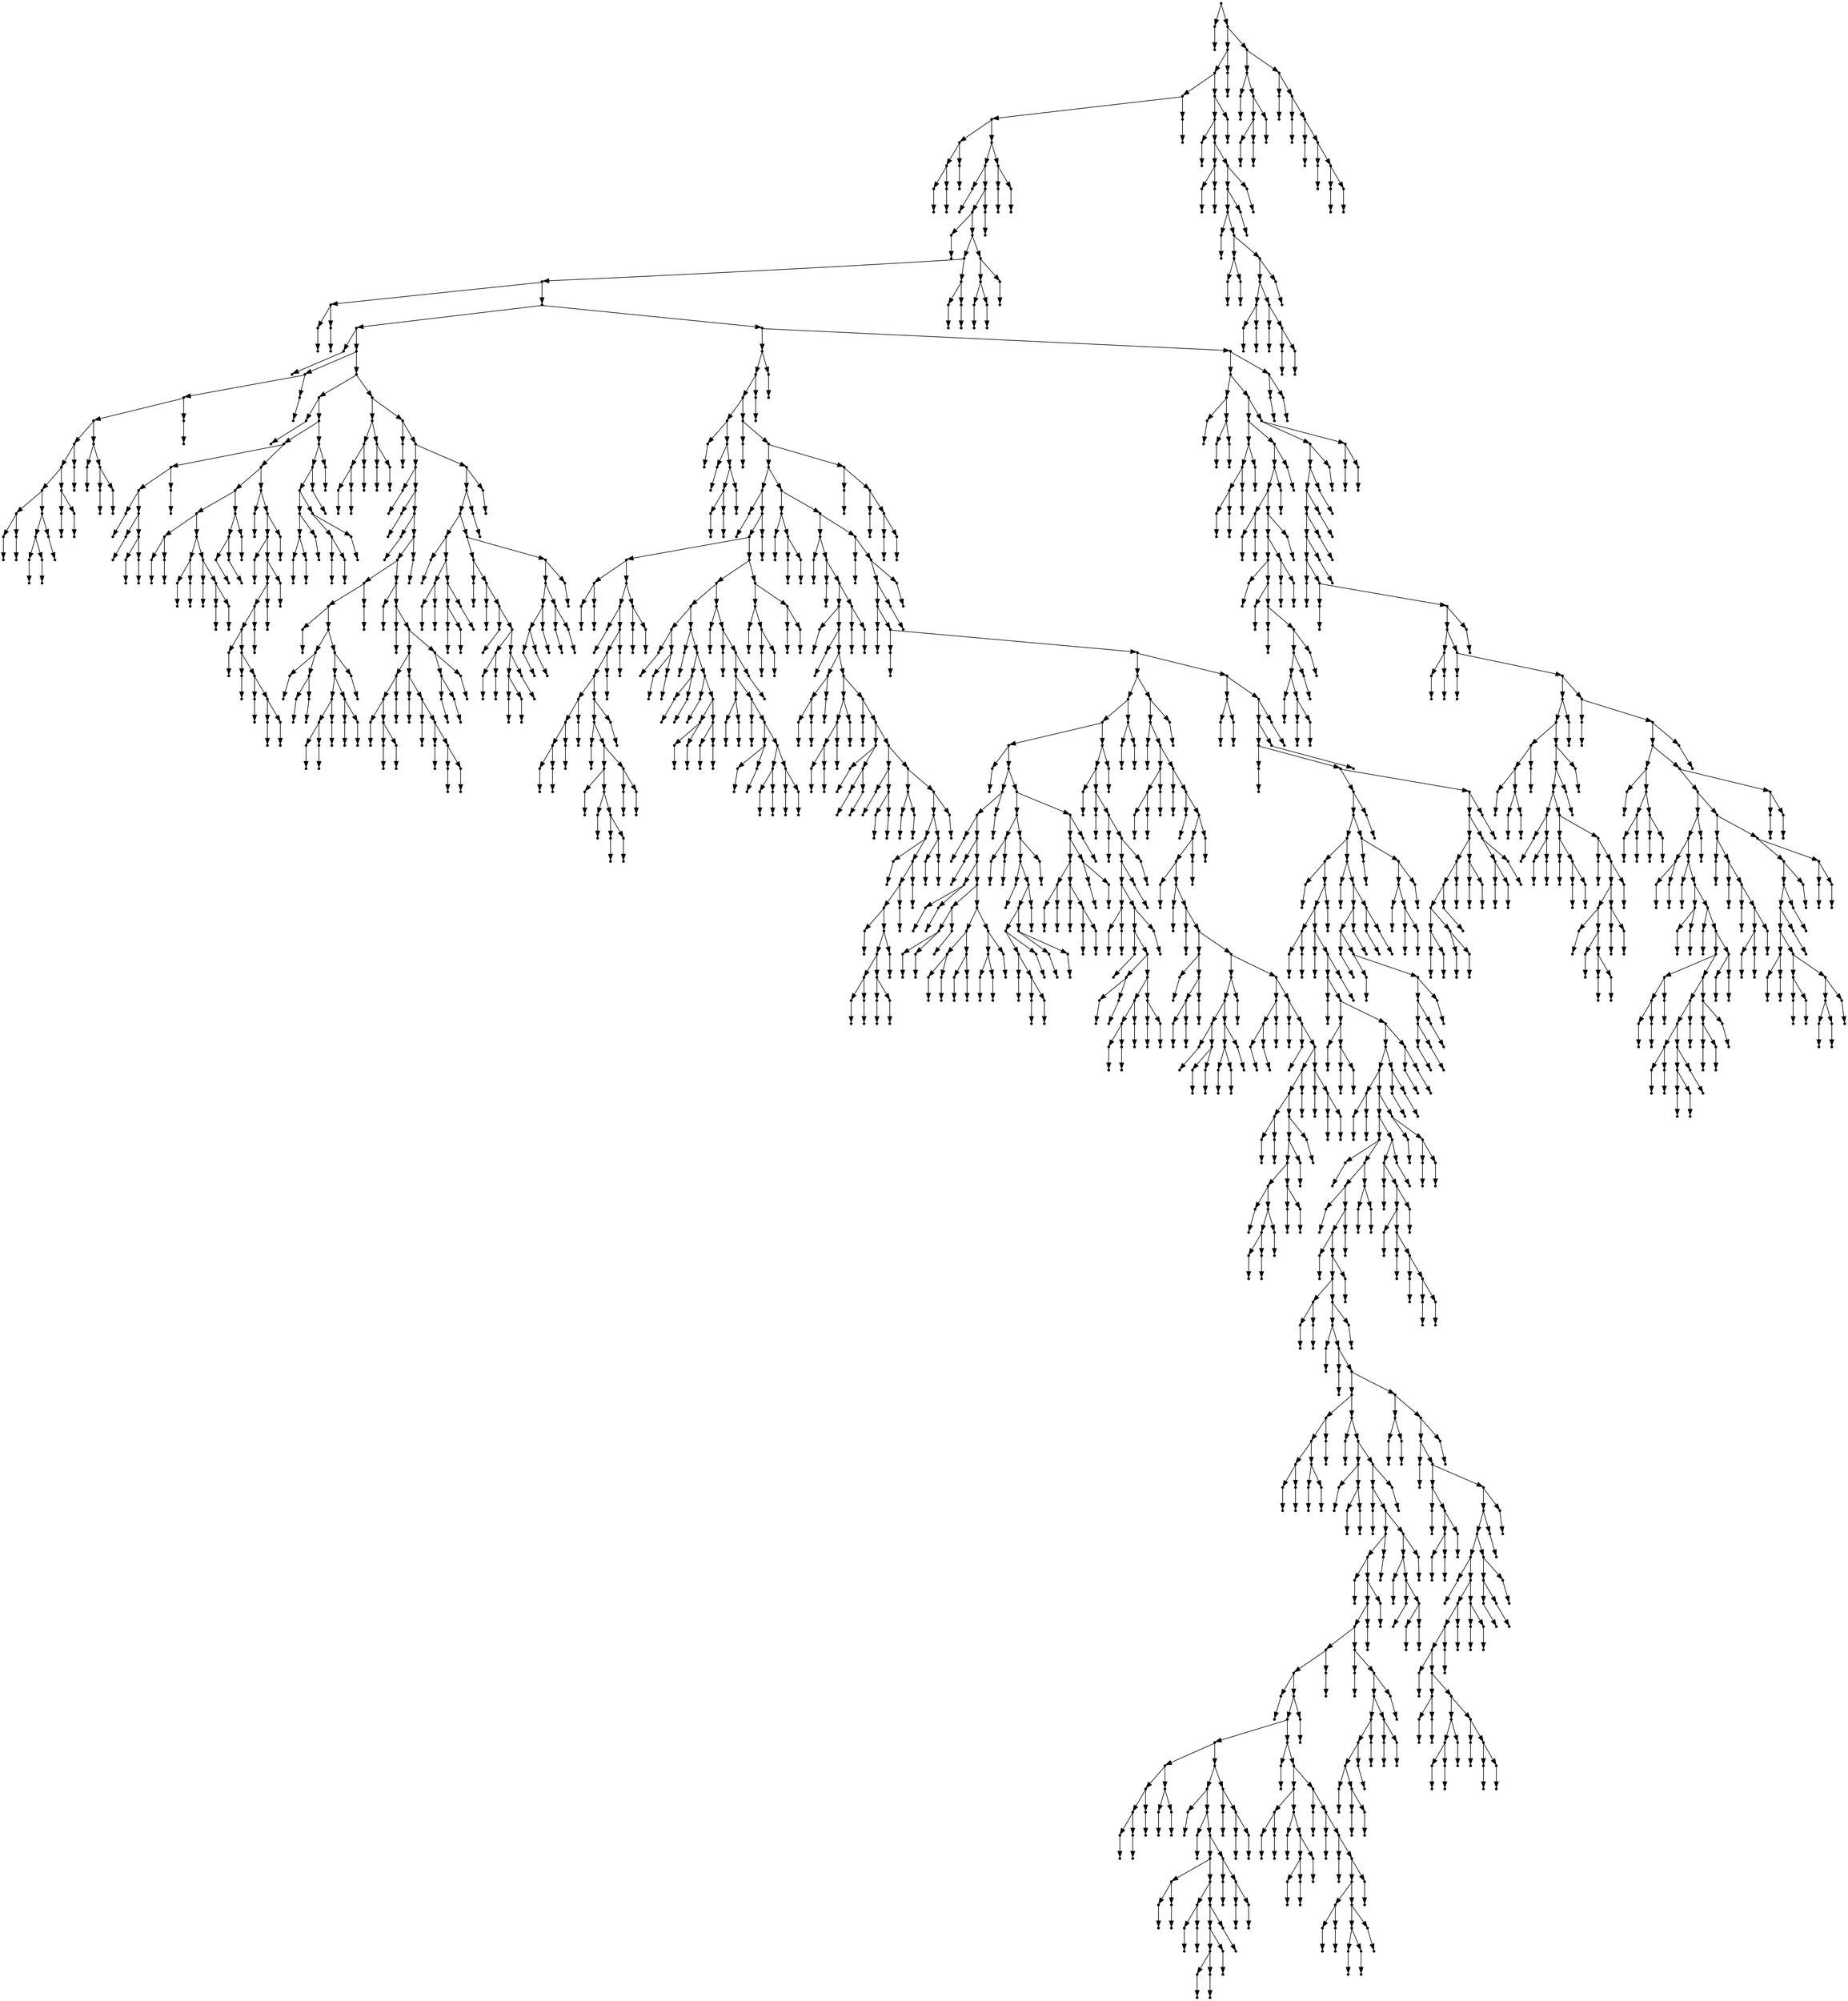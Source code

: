 digraph {
  1864 [shape=point];
  1 [shape=point];
  0 [shape=point];
  1863 [shape=point];
  1833 [shape=point];
  1830 [shape=point];
  1785 [shape=point];
  1782 [shape=point];
  9 [shape=point];
  6 [shape=point];
  3 [shape=point];
  2 [shape=point];
  5 [shape=point];
  4 [shape=point];
  8 [shape=point];
  7 [shape=point];
  1781 [shape=point];
  1775 [shape=point];
  11 [shape=point];
  10 [shape=point];
  1774 [shape=point];
  1771 [shape=point];
  13 [shape=point];
  12 [shape=point];
  1770 [shape=point];
  1761 [shape=point];
  1755 [shape=point];
  18 [shape=point];
  15 [shape=point];
  14 [shape=point];
  17 [shape=point];
  16 [shape=point];
  1754 [shape=point];
  335 [shape=point];
  20 [shape=point];
  19 [shape=point];
  334 [shape=point];
  58 [shape=point];
  55 [shape=point];
  52 [shape=point];
  43 [shape=point];
  40 [shape=point];
  34 [shape=point];
  25 [shape=point];
  22 [shape=point];
  21 [shape=point];
  24 [shape=point];
  23 [shape=point];
  33 [shape=point];
  30 [shape=point];
  27 [shape=point];
  26 [shape=point];
  29 [shape=point];
  28 [shape=point];
  32 [shape=point];
  31 [shape=point];
  39 [shape=point];
  36 [shape=point];
  35 [shape=point];
  38 [shape=point];
  37 [shape=point];
  42 [shape=point];
  41 [shape=point];
  51 [shape=point];
  45 [shape=point];
  44 [shape=point];
  50 [shape=point];
  47 [shape=point];
  46 [shape=point];
  49 [shape=point];
  48 [shape=point];
  54 [shape=point];
  53 [shape=point];
  57 [shape=point];
  56 [shape=point];
  333 [shape=point];
  162 [shape=point];
  60 [shape=point];
  59 [shape=point];
  161 [shape=point];
  137 [shape=point];
  74 [shape=point];
  71 [shape=point];
  62 [shape=point];
  61 [shape=point];
  70 [shape=point];
  64 [shape=point];
  63 [shape=point];
  69 [shape=point];
  66 [shape=point];
  65 [shape=point];
  68 [shape=point];
  67 [shape=point];
  73 [shape=point];
  72 [shape=point];
  136 [shape=point];
  103 [shape=point];
  94 [shape=point];
  79 [shape=point];
  76 [shape=point];
  75 [shape=point];
  78 [shape=point];
  77 [shape=point];
  93 [shape=point];
  84 [shape=point];
  81 [shape=point];
  80 [shape=point];
  83 [shape=point];
  82 [shape=point];
  92 [shape=point];
  86 [shape=point];
  85 [shape=point];
  91 [shape=point];
  88 [shape=point];
  87 [shape=point];
  90 [shape=point];
  89 [shape=point];
  102 [shape=point];
  99 [shape=point];
  96 [shape=point];
  95 [shape=point];
  98 [shape=point];
  97 [shape=point];
  101 [shape=point];
  100 [shape=point];
  135 [shape=point];
  105 [shape=point];
  104 [shape=point];
  134 [shape=point];
  131 [shape=point];
  107 [shape=point];
  106 [shape=point];
  130 [shape=point];
  127 [shape=point];
  124 [shape=point];
  121 [shape=point];
  109 [shape=point];
  108 [shape=point];
  120 [shape=point];
  111 [shape=point];
  110 [shape=point];
  119 [shape=point];
  113 [shape=point];
  112 [shape=point];
  118 [shape=point];
  115 [shape=point];
  114 [shape=point];
  117 [shape=point];
  116 [shape=point];
  123 [shape=point];
  122 [shape=point];
  126 [shape=point];
  125 [shape=point];
  129 [shape=point];
  128 [shape=point];
  133 [shape=point];
  132 [shape=point];
  160 [shape=point];
  157 [shape=point];
  154 [shape=point];
  145 [shape=point];
  142 [shape=point];
  139 [shape=point];
  138 [shape=point];
  141 [shape=point];
  140 [shape=point];
  144 [shape=point];
  143 [shape=point];
  153 [shape=point];
  150 [shape=point];
  147 [shape=point];
  146 [shape=point];
  149 [shape=point];
  148 [shape=point];
  152 [shape=point];
  151 [shape=point];
  156 [shape=point];
  155 [shape=point];
  159 [shape=point];
  158 [shape=point];
  332 [shape=point];
  176 [shape=point];
  170 [shape=point];
  167 [shape=point];
  164 [shape=point];
  163 [shape=point];
  166 [shape=point];
  165 [shape=point];
  169 [shape=point];
  168 [shape=point];
  175 [shape=point];
  172 [shape=point];
  171 [shape=point];
  174 [shape=point];
  173 [shape=point];
  331 [shape=point];
  178 [shape=point];
  177 [shape=point];
  330 [shape=point];
  264 [shape=point];
  180 [shape=point];
  179 [shape=point];
  263 [shape=point];
  182 [shape=point];
  181 [shape=point];
  262 [shape=point];
  184 [shape=point];
  183 [shape=point];
  261 [shape=point];
  258 [shape=point];
  216 [shape=point];
  213 [shape=point];
  186 [shape=point];
  185 [shape=point];
  212 [shape=point];
  194 [shape=point];
  188 [shape=point];
  187 [shape=point];
  193 [shape=point];
  190 [shape=point];
  189 [shape=point];
  192 [shape=point];
  191 [shape=point];
  211 [shape=point];
  208 [shape=point];
  202 [shape=point];
  199 [shape=point];
  196 [shape=point];
  195 [shape=point];
  198 [shape=point];
  197 [shape=point];
  201 [shape=point];
  200 [shape=point];
  207 [shape=point];
  204 [shape=point];
  203 [shape=point];
  206 [shape=point];
  205 [shape=point];
  210 [shape=point];
  209 [shape=point];
  215 [shape=point];
  214 [shape=point];
  257 [shape=point];
  218 [shape=point];
  217 [shape=point];
  256 [shape=point];
  220 [shape=point];
  219 [shape=point];
  255 [shape=point];
  246 [shape=point];
  231 [shape=point];
  228 [shape=point];
  222 [shape=point];
  221 [shape=point];
  227 [shape=point];
  224 [shape=point];
  223 [shape=point];
  226 [shape=point];
  225 [shape=point];
  230 [shape=point];
  229 [shape=point];
  245 [shape=point];
  233 [shape=point];
  232 [shape=point];
  244 [shape=point];
  235 [shape=point];
  234 [shape=point];
  243 [shape=point];
  237 [shape=point];
  236 [shape=point];
  242 [shape=point];
  239 [shape=point];
  238 [shape=point];
  241 [shape=point];
  240 [shape=point];
  254 [shape=point];
  251 [shape=point];
  248 [shape=point];
  247 [shape=point];
  250 [shape=point];
  249 [shape=point];
  253 [shape=point];
  252 [shape=point];
  260 [shape=point];
  259 [shape=point];
  329 [shape=point];
  326 [shape=point];
  323 [shape=point];
  281 [shape=point];
  266 [shape=point];
  265 [shape=point];
  280 [shape=point];
  271 [shape=point];
  268 [shape=point];
  267 [shape=point];
  270 [shape=point];
  269 [shape=point];
  279 [shape=point];
  276 [shape=point];
  273 [shape=point];
  272 [shape=point];
  275 [shape=point];
  274 [shape=point];
  278 [shape=point];
  277 [shape=point];
  322 [shape=point];
  304 [shape=point];
  283 [shape=point];
  282 [shape=point];
  303 [shape=point];
  285 [shape=point];
  284 [shape=point];
  302 [shape=point];
  287 [shape=point];
  286 [shape=point];
  301 [shape=point];
  292 [shape=point];
  289 [shape=point];
  288 [shape=point];
  291 [shape=point];
  290 [shape=point];
  300 [shape=point];
  297 [shape=point];
  294 [shape=point];
  293 [shape=point];
  296 [shape=point];
  295 [shape=point];
  299 [shape=point];
  298 [shape=point];
  321 [shape=point];
  318 [shape=point];
  312 [shape=point];
  309 [shape=point];
  306 [shape=point];
  305 [shape=point];
  308 [shape=point];
  307 [shape=point];
  311 [shape=point];
  310 [shape=point];
  317 [shape=point];
  314 [shape=point];
  313 [shape=point];
  316 [shape=point];
  315 [shape=point];
  320 [shape=point];
  319 [shape=point];
  325 [shape=point];
  324 [shape=point];
  328 [shape=point];
  327 [shape=point];
  1753 [shape=point];
  1435 [shape=point];
  1432 [shape=point];
  1429 [shape=point];
  349 [shape=point];
  337 [shape=point];
  336 [shape=point];
  348 [shape=point];
  339 [shape=point];
  338 [shape=point];
  347 [shape=point];
  344 [shape=point];
  341 [shape=point];
  340 [shape=point];
  343 [shape=point];
  342 [shape=point];
  346 [shape=point];
  345 [shape=point];
  1428 [shape=point];
  351 [shape=point];
  350 [shape=point];
  1427 [shape=point];
  1415 [shape=point];
  497 [shape=point];
  353 [shape=point];
  352 [shape=point];
  496 [shape=point];
  493 [shape=point];
  409 [shape=point];
  358 [shape=point];
  355 [shape=point];
  354 [shape=point];
  357 [shape=point];
  356 [shape=point];
  408 [shape=point];
  402 [shape=point];
  360 [shape=point];
  359 [shape=point];
  401 [shape=point];
  398 [shape=point];
  395 [shape=point];
  371 [shape=point];
  368 [shape=point];
  365 [shape=point];
  362 [shape=point];
  361 [shape=point];
  364 [shape=point];
  363 [shape=point];
  367 [shape=point];
  366 [shape=point];
  370 [shape=point];
  369 [shape=point];
  394 [shape=point];
  391 [shape=point];
  373 [shape=point];
  372 [shape=point];
  390 [shape=point];
  384 [shape=point];
  375 [shape=point];
  374 [shape=point];
  383 [shape=point];
  377 [shape=point];
  376 [shape=point];
  382 [shape=point];
  379 [shape=point];
  378 [shape=point];
  381 [shape=point];
  380 [shape=point];
  389 [shape=point];
  386 [shape=point];
  385 [shape=point];
  388 [shape=point];
  387 [shape=point];
  393 [shape=point];
  392 [shape=point];
  397 [shape=point];
  396 [shape=point];
  400 [shape=point];
  399 [shape=point];
  407 [shape=point];
  404 [shape=point];
  403 [shape=point];
  406 [shape=point];
  405 [shape=point];
  492 [shape=point];
  477 [shape=point];
  441 [shape=point];
  417 [shape=point];
  411 [shape=point];
  410 [shape=point];
  416 [shape=point];
  413 [shape=point];
  412 [shape=point];
  415 [shape=point];
  414 [shape=point];
  440 [shape=point];
  419 [shape=point];
  418 [shape=point];
  439 [shape=point];
  424 [shape=point];
  421 [shape=point];
  420 [shape=point];
  423 [shape=point];
  422 [shape=point];
  438 [shape=point];
  426 [shape=point];
  425 [shape=point];
  437 [shape=point];
  431 [shape=point];
  428 [shape=point];
  427 [shape=point];
  430 [shape=point];
  429 [shape=point];
  436 [shape=point];
  433 [shape=point];
  432 [shape=point];
  435 [shape=point];
  434 [shape=point];
  476 [shape=point];
  443 [shape=point];
  442 [shape=point];
  475 [shape=point];
  445 [shape=point];
  444 [shape=point];
  474 [shape=point];
  471 [shape=point];
  450 [shape=point];
  447 [shape=point];
  446 [shape=point];
  449 [shape=point];
  448 [shape=point];
  470 [shape=point];
  452 [shape=point];
  451 [shape=point];
  469 [shape=point];
  457 [shape=point];
  454 [shape=point];
  453 [shape=point];
  456 [shape=point];
  455 [shape=point];
  468 [shape=point];
  462 [shape=point];
  459 [shape=point];
  458 [shape=point];
  461 [shape=point];
  460 [shape=point];
  467 [shape=point];
  464 [shape=point];
  463 [shape=point];
  466 [shape=point];
  465 [shape=point];
  473 [shape=point];
  472 [shape=point];
  491 [shape=point];
  485 [shape=point];
  479 [shape=point];
  478 [shape=point];
  484 [shape=point];
  481 [shape=point];
  480 [shape=point];
  483 [shape=point];
  482 [shape=point];
  490 [shape=point];
  487 [shape=point];
  486 [shape=point];
  489 [shape=point];
  488 [shape=point];
  495 [shape=point];
  494 [shape=point];
  1414 [shape=point];
  505 [shape=point];
  499 [shape=point];
  498 [shape=point];
  504 [shape=point];
  501 [shape=point];
  500 [shape=point];
  503 [shape=point];
  502 [shape=point];
  1413 [shape=point];
  606 [shape=point];
  507 [shape=point];
  506 [shape=point];
  605 [shape=point];
  509 [shape=point];
  508 [shape=point];
  604 [shape=point];
  598 [shape=point];
  511 [shape=point];
  510 [shape=point];
  597 [shape=point];
  513 [shape=point];
  512 [shape=point];
  596 [shape=point];
  521 [shape=point];
  518 [shape=point];
  515 [shape=point];
  514 [shape=point];
  517 [shape=point];
  516 [shape=point];
  520 [shape=point];
  519 [shape=point];
  595 [shape=point];
  532 [shape=point];
  529 [shape=point];
  526 [shape=point];
  523 [shape=point];
  522 [shape=point];
  525 [shape=point];
  524 [shape=point];
  528 [shape=point];
  527 [shape=point];
  531 [shape=point];
  530 [shape=point];
  594 [shape=point];
  534 [shape=point];
  533 [shape=point];
  593 [shape=point];
  542 [shape=point];
  536 [shape=point];
  535 [shape=point];
  541 [shape=point];
  538 [shape=point];
  537 [shape=point];
  540 [shape=point];
  539 [shape=point];
  592 [shape=point];
  550 [shape=point];
  544 [shape=point];
  543 [shape=point];
  549 [shape=point];
  546 [shape=point];
  545 [shape=point];
  548 [shape=point];
  547 [shape=point];
  591 [shape=point];
  555 [shape=point];
  552 [shape=point];
  551 [shape=point];
  554 [shape=point];
  553 [shape=point];
  590 [shape=point];
  587 [shape=point];
  581 [shape=point];
  557 [shape=point];
  556 [shape=point];
  580 [shape=point];
  577 [shape=point];
  574 [shape=point];
  559 [shape=point];
  558 [shape=point];
  573 [shape=point];
  570 [shape=point];
  564 [shape=point];
  561 [shape=point];
  560 [shape=point];
  563 [shape=point];
  562 [shape=point];
  569 [shape=point];
  566 [shape=point];
  565 [shape=point];
  568 [shape=point];
  567 [shape=point];
  572 [shape=point];
  571 [shape=point];
  576 [shape=point];
  575 [shape=point];
  579 [shape=point];
  578 [shape=point];
  586 [shape=point];
  583 [shape=point];
  582 [shape=point];
  585 [shape=point];
  584 [shape=point];
  589 [shape=point];
  588 [shape=point];
  603 [shape=point];
  600 [shape=point];
  599 [shape=point];
  602 [shape=point];
  601 [shape=point];
  1412 [shape=point];
  608 [shape=point];
  607 [shape=point];
  1411 [shape=point];
  1408 [shape=point];
  1405 [shape=point];
  610 [shape=point];
  609 [shape=point];
  1404 [shape=point];
  612 [shape=point];
  611 [shape=point];
  1403 [shape=point];
  899 [shape=point];
  773 [shape=point];
  767 [shape=point];
  716 [shape=point];
  614 [shape=point];
  613 [shape=point];
  715 [shape=point];
  658 [shape=point];
  655 [shape=point];
  616 [shape=point];
  615 [shape=point];
  654 [shape=point];
  618 [shape=point];
  617 [shape=point];
  653 [shape=point];
  623 [shape=point];
  620 [shape=point];
  619 [shape=point];
  622 [shape=point];
  621 [shape=point];
  652 [shape=point];
  631 [shape=point];
  628 [shape=point];
  625 [shape=point];
  624 [shape=point];
  627 [shape=point];
  626 [shape=point];
  630 [shape=point];
  629 [shape=point];
  651 [shape=point];
  642 [shape=point];
  636 [shape=point];
  633 [shape=point];
  632 [shape=point];
  635 [shape=point];
  634 [shape=point];
  641 [shape=point];
  638 [shape=point];
  637 [shape=point];
  640 [shape=point];
  639 [shape=point];
  650 [shape=point];
  647 [shape=point];
  644 [shape=point];
  643 [shape=point];
  646 [shape=point];
  645 [shape=point];
  649 [shape=point];
  648 [shape=point];
  657 [shape=point];
  656 [shape=point];
  714 [shape=point];
  690 [shape=point];
  663 [shape=point];
  660 [shape=point];
  659 [shape=point];
  662 [shape=point];
  661 [shape=point];
  689 [shape=point];
  686 [shape=point];
  665 [shape=point];
  664 [shape=point];
  685 [shape=point];
  682 [shape=point];
  676 [shape=point];
  673 [shape=point];
  667 [shape=point];
  666 [shape=point];
  672 [shape=point];
  669 [shape=point];
  668 [shape=point];
  671 [shape=point];
  670 [shape=point];
  675 [shape=point];
  674 [shape=point];
  681 [shape=point];
  678 [shape=point];
  677 [shape=point];
  680 [shape=point];
  679 [shape=point];
  684 [shape=point];
  683 [shape=point];
  688 [shape=point];
  687 [shape=point];
  713 [shape=point];
  710 [shape=point];
  704 [shape=point];
  695 [shape=point];
  692 [shape=point];
  691 [shape=point];
  694 [shape=point];
  693 [shape=point];
  703 [shape=point];
  697 [shape=point];
  696 [shape=point];
  702 [shape=point];
  699 [shape=point];
  698 [shape=point];
  701 [shape=point];
  700 [shape=point];
  709 [shape=point];
  706 [shape=point];
  705 [shape=point];
  708 [shape=point];
  707 [shape=point];
  712 [shape=point];
  711 [shape=point];
  766 [shape=point];
  763 [shape=point];
  718 [shape=point];
  717 [shape=point];
  762 [shape=point];
  720 [shape=point];
  719 [shape=point];
  761 [shape=point];
  722 [shape=point];
  721 [shape=point];
  760 [shape=point];
  757 [shape=point];
  754 [shape=point];
  727 [shape=point];
  724 [shape=point];
  723 [shape=point];
  726 [shape=point];
  725 [shape=point];
  753 [shape=point];
  750 [shape=point];
  729 [shape=point];
  728 [shape=point];
  749 [shape=point];
  734 [shape=point];
  731 [shape=point];
  730 [shape=point];
  733 [shape=point];
  732 [shape=point];
  748 [shape=point];
  742 [shape=point];
  739 [shape=point];
  736 [shape=point];
  735 [shape=point];
  738 [shape=point];
  737 [shape=point];
  741 [shape=point];
  740 [shape=point];
  747 [shape=point];
  744 [shape=point];
  743 [shape=point];
  746 [shape=point];
  745 [shape=point];
  752 [shape=point];
  751 [shape=point];
  756 [shape=point];
  755 [shape=point];
  759 [shape=point];
  758 [shape=point];
  765 [shape=point];
  764 [shape=point];
  772 [shape=point];
  769 [shape=point];
  768 [shape=point];
  771 [shape=point];
  770 [shape=point];
  898 [shape=point];
  895 [shape=point];
  775 [shape=point];
  774 [shape=point];
  894 [shape=point];
  783 [shape=point];
  780 [shape=point];
  777 [shape=point];
  776 [shape=point];
  779 [shape=point];
  778 [shape=point];
  782 [shape=point];
  781 [shape=point];
  893 [shape=point];
  785 [shape=point];
  784 [shape=point];
  892 [shape=point];
  787 [shape=point];
  786 [shape=point];
  891 [shape=point];
  888 [shape=point];
  885 [shape=point];
  789 [shape=point];
  788 [shape=point];
  884 [shape=point];
  791 [shape=point];
  790 [shape=point];
  883 [shape=point];
  793 [shape=point];
  792 [shape=point];
  882 [shape=point];
  804 [shape=point];
  795 [shape=point];
  794 [shape=point];
  803 [shape=point];
  800 [shape=point];
  797 [shape=point];
  796 [shape=point];
  799 [shape=point];
  798 [shape=point];
  802 [shape=point];
  801 [shape=point];
  881 [shape=point];
  824 [shape=point];
  821 [shape=point];
  812 [shape=point];
  806 [shape=point];
  805 [shape=point];
  811 [shape=point];
  808 [shape=point];
  807 [shape=point];
  810 [shape=point];
  809 [shape=point];
  820 [shape=point];
  817 [shape=point];
  814 [shape=point];
  813 [shape=point];
  816 [shape=point];
  815 [shape=point];
  819 [shape=point];
  818 [shape=point];
  823 [shape=point];
  822 [shape=point];
  880 [shape=point];
  832 [shape=point];
  829 [shape=point];
  826 [shape=point];
  825 [shape=point];
  828 [shape=point];
  827 [shape=point];
  831 [shape=point];
  830 [shape=point];
  879 [shape=point];
  834 [shape=point];
  833 [shape=point];
  878 [shape=point];
  836 [shape=point];
  835 [shape=point];
  877 [shape=point];
  868 [shape=point];
  865 [shape=point];
  841 [shape=point];
  838 [shape=point];
  837 [shape=point];
  840 [shape=point];
  839 [shape=point];
  864 [shape=point];
  861 [shape=point];
  858 [shape=point];
  852 [shape=point];
  843 [shape=point];
  842 [shape=point];
  851 [shape=point];
  848 [shape=point];
  845 [shape=point];
  844 [shape=point];
  847 [shape=point];
  846 [shape=point];
  850 [shape=point];
  849 [shape=point];
  857 [shape=point];
  854 [shape=point];
  853 [shape=point];
  856 [shape=point];
  855 [shape=point];
  860 [shape=point];
  859 [shape=point];
  863 [shape=point];
  862 [shape=point];
  867 [shape=point];
  866 [shape=point];
  876 [shape=point];
  870 [shape=point];
  869 [shape=point];
  875 [shape=point];
  872 [shape=point];
  871 [shape=point];
  874 [shape=point];
  873 [shape=point];
  887 [shape=point];
  886 [shape=point];
  890 [shape=point];
  889 [shape=point];
  897 [shape=point];
  896 [shape=point];
  1402 [shape=point];
  904 [shape=point];
  901 [shape=point];
  900 [shape=point];
  903 [shape=point];
  902 [shape=point];
  1401 [shape=point];
  1398 [shape=point];
  1395 [shape=point];
  906 [shape=point];
  905 [shape=point];
  1394 [shape=point];
  1358 [shape=point];
  1355 [shape=point];
  1340 [shape=point];
  1310 [shape=point];
  908 [shape=point];
  907 [shape=point];
  1309 [shape=point];
  1306 [shape=point];
  913 [shape=point];
  910 [shape=point];
  909 [shape=point];
  912 [shape=point];
  911 [shape=point];
  1305 [shape=point];
  915 [shape=point];
  914 [shape=point];
  1304 [shape=point];
  1301 [shape=point];
  917 [shape=point];
  916 [shape=point];
  1300 [shape=point];
  925 [shape=point];
  919 [shape=point];
  918 [shape=point];
  924 [shape=point];
  921 [shape=point];
  920 [shape=point];
  923 [shape=point];
  922 [shape=point];
  1299 [shape=point];
  1293 [shape=point];
  1287 [shape=point];
  930 [shape=point];
  927 [shape=point];
  926 [shape=point];
  929 [shape=point];
  928 [shape=point];
  1286 [shape=point];
  1277 [shape=point];
  1253 [shape=point];
  932 [shape=point];
  931 [shape=point];
  1252 [shape=point];
  1246 [shape=point];
  934 [shape=point];
  933 [shape=point];
  1245 [shape=point];
  1242 [shape=point];
  936 [shape=point];
  935 [shape=point];
  1241 [shape=point];
  1238 [shape=point];
  941 [shape=point];
  938 [shape=point];
  937 [shape=point];
  940 [shape=point];
  939 [shape=point];
  1237 [shape=point];
  1234 [shape=point];
  943 [shape=point];
  942 [shape=point];
  1233 [shape=point];
  945 [shape=point];
  944 [shape=point];
  1232 [shape=point];
  1151 [shape=point];
  959 [shape=point];
  956 [shape=point];
  950 [shape=point];
  947 [shape=point];
  946 [shape=point];
  949 [shape=point];
  948 [shape=point];
  955 [shape=point];
  952 [shape=point];
  951 [shape=point];
  954 [shape=point];
  953 [shape=point];
  958 [shape=point];
  957 [shape=point];
  1150 [shape=point];
  961 [shape=point];
  960 [shape=point];
  1149 [shape=point];
  969 [shape=point];
  963 [shape=point];
  962 [shape=point];
  968 [shape=point];
  965 [shape=point];
  964 [shape=point];
  967 [shape=point];
  966 [shape=point];
  1148 [shape=point];
  1145 [shape=point];
  971 [shape=point];
  970 [shape=point];
  1144 [shape=point];
  1129 [shape=point];
  1126 [shape=point];
  973 [shape=point];
  972 [shape=point];
  1125 [shape=point];
  1122 [shape=point];
  1119 [shape=point];
  1092 [shape=point];
  1089 [shape=point];
  975 [shape=point];
  974 [shape=point];
  1088 [shape=point];
  1085 [shape=point];
  1037 [shape=point];
  989 [shape=point];
  983 [shape=point];
  980 [shape=point];
  977 [shape=point];
  976 [shape=point];
  979 [shape=point];
  978 [shape=point];
  982 [shape=point];
  981 [shape=point];
  988 [shape=point];
  985 [shape=point];
  984 [shape=point];
  987 [shape=point];
  986 [shape=point];
  1036 [shape=point];
  1027 [shape=point];
  991 [shape=point];
  990 [shape=point];
  1026 [shape=point];
  993 [shape=point];
  992 [shape=point];
  1025 [shape=point];
  1016 [shape=point];
  998 [shape=point];
  995 [shape=point];
  994 [shape=point];
  997 [shape=point];
  996 [shape=point];
  1015 [shape=point];
  1003 [shape=point];
  1000 [shape=point];
  999 [shape=point];
  1002 [shape=point];
  1001 [shape=point];
  1014 [shape=point];
  1011 [shape=point];
  1008 [shape=point];
  1005 [shape=point];
  1004 [shape=point];
  1007 [shape=point];
  1006 [shape=point];
  1010 [shape=point];
  1009 [shape=point];
  1013 [shape=point];
  1012 [shape=point];
  1024 [shape=point];
  1018 [shape=point];
  1017 [shape=point];
  1023 [shape=point];
  1020 [shape=point];
  1019 [shape=point];
  1022 [shape=point];
  1021 [shape=point];
  1035 [shape=point];
  1029 [shape=point];
  1028 [shape=point];
  1034 [shape=point];
  1031 [shape=point];
  1030 [shape=point];
  1033 [shape=point];
  1032 [shape=point];
  1084 [shape=point];
  1039 [shape=point];
  1038 [shape=point];
  1083 [shape=point];
  1056 [shape=point];
  1044 [shape=point];
  1041 [shape=point];
  1040 [shape=point];
  1043 [shape=point];
  1042 [shape=point];
  1055 [shape=point];
  1046 [shape=point];
  1045 [shape=point];
  1054 [shape=point];
  1051 [shape=point];
  1048 [shape=point];
  1047 [shape=point];
  1050 [shape=point];
  1049 [shape=point];
  1053 [shape=point];
  1052 [shape=point];
  1082 [shape=point];
  1058 [shape=point];
  1057 [shape=point];
  1081 [shape=point];
  1060 [shape=point];
  1059 [shape=point];
  1080 [shape=point];
  1062 [shape=point];
  1061 [shape=point];
  1079 [shape=point];
  1076 [shape=point];
  1067 [shape=point];
  1064 [shape=point];
  1063 [shape=point];
  1066 [shape=point];
  1065 [shape=point];
  1075 [shape=point];
  1072 [shape=point];
  1069 [shape=point];
  1068 [shape=point];
  1071 [shape=point];
  1070 [shape=point];
  1074 [shape=point];
  1073 [shape=point];
  1078 [shape=point];
  1077 [shape=point];
  1087 [shape=point];
  1086 [shape=point];
  1091 [shape=point];
  1090 [shape=point];
  1118 [shape=point];
  1094 [shape=point];
  1093 [shape=point];
  1117 [shape=point];
  1114 [shape=point];
  1108 [shape=point];
  1105 [shape=point];
  1102 [shape=point];
  1096 [shape=point];
  1095 [shape=point];
  1101 [shape=point];
  1098 [shape=point];
  1097 [shape=point];
  1100 [shape=point];
  1099 [shape=point];
  1104 [shape=point];
  1103 [shape=point];
  1107 [shape=point];
  1106 [shape=point];
  1113 [shape=point];
  1110 [shape=point];
  1109 [shape=point];
  1112 [shape=point];
  1111 [shape=point];
  1116 [shape=point];
  1115 [shape=point];
  1121 [shape=point];
  1120 [shape=point];
  1124 [shape=point];
  1123 [shape=point];
  1128 [shape=point];
  1127 [shape=point];
  1143 [shape=point];
  1140 [shape=point];
  1131 [shape=point];
  1130 [shape=point];
  1139 [shape=point];
  1133 [shape=point];
  1132 [shape=point];
  1138 [shape=point];
  1135 [shape=point];
  1134 [shape=point];
  1137 [shape=point];
  1136 [shape=point];
  1142 [shape=point];
  1141 [shape=point];
  1147 [shape=point];
  1146 [shape=point];
  1231 [shape=point];
  1156 [shape=point];
  1153 [shape=point];
  1152 [shape=point];
  1155 [shape=point];
  1154 [shape=point];
  1230 [shape=point];
  1227 [shape=point];
  1158 [shape=point];
  1157 [shape=point];
  1226 [shape=point];
  1169 [shape=point];
  1160 [shape=point];
  1159 [shape=point];
  1168 [shape=point];
  1165 [shape=point];
  1162 [shape=point];
  1161 [shape=point];
  1164 [shape=point];
  1163 [shape=point];
  1167 [shape=point];
  1166 [shape=point];
  1225 [shape=point];
  1222 [shape=point];
  1219 [shape=point];
  1210 [shape=point];
  1171 [shape=point];
  1170 [shape=point];
  1209 [shape=point];
  1203 [shape=point];
  1200 [shape=point];
  1197 [shape=point];
  1173 [shape=point];
  1172 [shape=point];
  1196 [shape=point];
  1178 [shape=point];
  1175 [shape=point];
  1174 [shape=point];
  1177 [shape=point];
  1176 [shape=point];
  1195 [shape=point];
  1186 [shape=point];
  1183 [shape=point];
  1180 [shape=point];
  1179 [shape=point];
  1182 [shape=point];
  1181 [shape=point];
  1185 [shape=point];
  1184 [shape=point];
  1194 [shape=point];
  1188 [shape=point];
  1187 [shape=point];
  1193 [shape=point];
  1190 [shape=point];
  1189 [shape=point];
  1192 [shape=point];
  1191 [shape=point];
  1199 [shape=point];
  1198 [shape=point];
  1202 [shape=point];
  1201 [shape=point];
  1208 [shape=point];
  1205 [shape=point];
  1204 [shape=point];
  1207 [shape=point];
  1206 [shape=point];
  1218 [shape=point];
  1215 [shape=point];
  1212 [shape=point];
  1211 [shape=point];
  1214 [shape=point];
  1213 [shape=point];
  1217 [shape=point];
  1216 [shape=point];
  1221 [shape=point];
  1220 [shape=point];
  1224 [shape=point];
  1223 [shape=point];
  1229 [shape=point];
  1228 [shape=point];
  1236 [shape=point];
  1235 [shape=point];
  1240 [shape=point];
  1239 [shape=point];
  1244 [shape=point];
  1243 [shape=point];
  1251 [shape=point];
  1248 [shape=point];
  1247 [shape=point];
  1250 [shape=point];
  1249 [shape=point];
  1276 [shape=point];
  1273 [shape=point];
  1255 [shape=point];
  1254 [shape=point];
  1272 [shape=point];
  1269 [shape=point];
  1257 [shape=point];
  1256 [shape=point];
  1268 [shape=point];
  1259 [shape=point];
  1258 [shape=point];
  1267 [shape=point];
  1261 [shape=point];
  1260 [shape=point];
  1266 [shape=point];
  1263 [shape=point];
  1262 [shape=point];
  1265 [shape=point];
  1264 [shape=point];
  1271 [shape=point];
  1270 [shape=point];
  1275 [shape=point];
  1274 [shape=point];
  1285 [shape=point];
  1279 [shape=point];
  1278 [shape=point];
  1284 [shape=point];
  1281 [shape=point];
  1280 [shape=point];
  1283 [shape=point];
  1282 [shape=point];
  1292 [shape=point];
  1289 [shape=point];
  1288 [shape=point];
  1291 [shape=point];
  1290 [shape=point];
  1298 [shape=point];
  1295 [shape=point];
  1294 [shape=point];
  1297 [shape=point];
  1296 [shape=point];
  1303 [shape=point];
  1302 [shape=point];
  1308 [shape=point];
  1307 [shape=point];
  1339 [shape=point];
  1312 [shape=point];
  1311 [shape=point];
  1338 [shape=point];
  1332 [shape=point];
  1329 [shape=point];
  1314 [shape=point];
  1313 [shape=point];
  1328 [shape=point];
  1316 [shape=point];
  1315 [shape=point];
  1327 [shape=point];
  1324 [shape=point];
  1321 [shape=point];
  1318 [shape=point];
  1317 [shape=point];
  1320 [shape=point];
  1319 [shape=point];
  1323 [shape=point];
  1322 [shape=point];
  1326 [shape=point];
  1325 [shape=point];
  1331 [shape=point];
  1330 [shape=point];
  1337 [shape=point];
  1334 [shape=point];
  1333 [shape=point];
  1336 [shape=point];
  1335 [shape=point];
  1354 [shape=point];
  1342 [shape=point];
  1341 [shape=point];
  1353 [shape=point];
  1350 [shape=point];
  1344 [shape=point];
  1343 [shape=point];
  1349 [shape=point];
  1346 [shape=point];
  1345 [shape=point];
  1348 [shape=point];
  1347 [shape=point];
  1352 [shape=point];
  1351 [shape=point];
  1357 [shape=point];
  1356 [shape=point];
  1393 [shape=point];
  1390 [shape=point];
  1381 [shape=point];
  1375 [shape=point];
  1372 [shape=point];
  1369 [shape=point];
  1363 [shape=point];
  1360 [shape=point];
  1359 [shape=point];
  1362 [shape=point];
  1361 [shape=point];
  1368 [shape=point];
  1365 [shape=point];
  1364 [shape=point];
  1367 [shape=point];
  1366 [shape=point];
  1371 [shape=point];
  1370 [shape=point];
  1374 [shape=point];
  1373 [shape=point];
  1380 [shape=point];
  1377 [shape=point];
  1376 [shape=point];
  1379 [shape=point];
  1378 [shape=point];
  1389 [shape=point];
  1386 [shape=point];
  1383 [shape=point];
  1382 [shape=point];
  1385 [shape=point];
  1384 [shape=point];
  1388 [shape=point];
  1387 [shape=point];
  1392 [shape=point];
  1391 [shape=point];
  1397 [shape=point];
  1396 [shape=point];
  1400 [shape=point];
  1399 [shape=point];
  1407 [shape=point];
  1406 [shape=point];
  1410 [shape=point];
  1409 [shape=point];
  1426 [shape=point];
  1417 [shape=point];
  1416 [shape=point];
  1425 [shape=point];
  1419 [shape=point];
  1418 [shape=point];
  1424 [shape=point];
  1421 [shape=point];
  1420 [shape=point];
  1423 [shape=point];
  1422 [shape=point];
  1431 [shape=point];
  1430 [shape=point];
  1434 [shape=point];
  1433 [shape=point];
  1752 [shape=point];
  1746 [shape=point];
  1443 [shape=point];
  1437 [shape=point];
  1436 [shape=point];
  1442 [shape=point];
  1439 [shape=point];
  1438 [shape=point];
  1441 [shape=point];
  1440 [shape=point];
  1745 [shape=point];
  1499 [shape=point];
  1454 [shape=point];
  1451 [shape=point];
  1448 [shape=point];
  1445 [shape=point];
  1444 [shape=point];
  1447 [shape=point];
  1446 [shape=point];
  1450 [shape=point];
  1449 [shape=point];
  1453 [shape=point];
  1452 [shape=point];
  1498 [shape=point];
  1495 [shape=point];
  1492 [shape=point];
  1459 [shape=point];
  1456 [shape=point];
  1455 [shape=point];
  1458 [shape=point];
  1457 [shape=point];
  1491 [shape=point];
  1488 [shape=point];
  1482 [shape=point];
  1461 [shape=point];
  1460 [shape=point];
  1481 [shape=point];
  1463 [shape=point];
  1462 [shape=point];
  1480 [shape=point];
  1465 [shape=point];
  1464 [shape=point];
  1479 [shape=point];
  1476 [shape=point];
  1473 [shape=point];
  1467 [shape=point];
  1466 [shape=point];
  1472 [shape=point];
  1469 [shape=point];
  1468 [shape=point];
  1471 [shape=point];
  1470 [shape=point];
  1475 [shape=point];
  1474 [shape=point];
  1478 [shape=point];
  1477 [shape=point];
  1487 [shape=point];
  1484 [shape=point];
  1483 [shape=point];
  1486 [shape=point];
  1485 [shape=point];
  1490 [shape=point];
  1489 [shape=point];
  1494 [shape=point];
  1493 [shape=point];
  1497 [shape=point];
  1496 [shape=point];
  1744 [shape=point];
  1738 [shape=point];
  1735 [shape=point];
  1732 [shape=point];
  1729 [shape=point];
  1726 [shape=point];
  1723 [shape=point];
  1501 [shape=point];
  1500 [shape=point];
  1722 [shape=point];
  1503 [shape=point];
  1502 [shape=point];
  1721 [shape=point];
  1718 [shape=point];
  1508 [shape=point];
  1505 [shape=point];
  1504 [shape=point];
  1507 [shape=point];
  1506 [shape=point];
  1717 [shape=point];
  1510 [shape=point];
  1509 [shape=point];
  1716 [shape=point];
  1572 [shape=point];
  1569 [shape=point];
  1521 [shape=point];
  1518 [shape=point];
  1512 [shape=point];
  1511 [shape=point];
  1517 [shape=point];
  1514 [shape=point];
  1513 [shape=point];
  1516 [shape=point];
  1515 [shape=point];
  1520 [shape=point];
  1519 [shape=point];
  1568 [shape=point];
  1565 [shape=point];
  1562 [shape=point];
  1529 [shape=point];
  1523 [shape=point];
  1522 [shape=point];
  1528 [shape=point];
  1525 [shape=point];
  1524 [shape=point];
  1527 [shape=point];
  1526 [shape=point];
  1561 [shape=point];
  1537 [shape=point];
  1531 [shape=point];
  1530 [shape=point];
  1536 [shape=point];
  1533 [shape=point];
  1532 [shape=point];
  1535 [shape=point];
  1534 [shape=point];
  1560 [shape=point];
  1539 [shape=point];
  1538 [shape=point];
  1559 [shape=point];
  1556 [shape=point];
  1550 [shape=point];
  1541 [shape=point];
  1540 [shape=point];
  1549 [shape=point];
  1543 [shape=point];
  1542 [shape=point];
  1548 [shape=point];
  1545 [shape=point];
  1544 [shape=point];
  1547 [shape=point];
  1546 [shape=point];
  1555 [shape=point];
  1552 [shape=point];
  1551 [shape=point];
  1554 [shape=point];
  1553 [shape=point];
  1558 [shape=point];
  1557 [shape=point];
  1564 [shape=point];
  1563 [shape=point];
  1567 [shape=point];
  1566 [shape=point];
  1571 [shape=point];
  1570 [shape=point];
  1715 [shape=point];
  1574 [shape=point];
  1573 [shape=point];
  1714 [shape=point];
  1711 [shape=point];
  1588 [shape=point];
  1576 [shape=point];
  1575 [shape=point];
  1587 [shape=point];
  1581 [shape=point];
  1578 [shape=point];
  1577 [shape=point];
  1580 [shape=point];
  1579 [shape=point];
  1586 [shape=point];
  1583 [shape=point];
  1582 [shape=point];
  1585 [shape=point];
  1584 [shape=point];
  1710 [shape=point];
  1704 [shape=point];
  1650 [shape=point];
  1647 [shape=point];
  1593 [shape=point];
  1590 [shape=point];
  1589 [shape=point];
  1592 [shape=point];
  1591 [shape=point];
  1646 [shape=point];
  1595 [shape=point];
  1594 [shape=point];
  1645 [shape=point];
  1600 [shape=point];
  1597 [shape=point];
  1596 [shape=point];
  1599 [shape=point];
  1598 [shape=point];
  1644 [shape=point];
  1602 [shape=point];
  1601 [shape=point];
  1643 [shape=point];
  1637 [shape=point];
  1610 [shape=point];
  1607 [shape=point];
  1604 [shape=point];
  1603 [shape=point];
  1606 [shape=point];
  1605 [shape=point];
  1609 [shape=point];
  1608 [shape=point];
  1636 [shape=point];
  1627 [shape=point];
  1624 [shape=point];
  1615 [shape=point];
  1612 [shape=point];
  1611 [shape=point];
  1614 [shape=point];
  1613 [shape=point];
  1623 [shape=point];
  1620 [shape=point];
  1617 [shape=point];
  1616 [shape=point];
  1619 [shape=point];
  1618 [shape=point];
  1622 [shape=point];
  1621 [shape=point];
  1626 [shape=point];
  1625 [shape=point];
  1635 [shape=point];
  1632 [shape=point];
  1629 [shape=point];
  1628 [shape=point];
  1631 [shape=point];
  1630 [shape=point];
  1634 [shape=point];
  1633 [shape=point];
  1642 [shape=point];
  1639 [shape=point];
  1638 [shape=point];
  1641 [shape=point];
  1640 [shape=point];
  1649 [shape=point];
  1648 [shape=point];
  1703 [shape=point];
  1667 [shape=point];
  1652 [shape=point];
  1651 [shape=point];
  1666 [shape=point];
  1654 [shape=point];
  1653 [shape=point];
  1665 [shape=point];
  1656 [shape=point];
  1655 [shape=point];
  1664 [shape=point];
  1661 [shape=point];
  1658 [shape=point];
  1657 [shape=point];
  1660 [shape=point];
  1659 [shape=point];
  1663 [shape=point];
  1662 [shape=point];
  1702 [shape=point];
  1696 [shape=point];
  1693 [shape=point];
  1690 [shape=point];
  1687 [shape=point];
  1672 [shape=point];
  1669 [shape=point];
  1668 [shape=point];
  1671 [shape=point];
  1670 [shape=point];
  1686 [shape=point];
  1677 [shape=point];
  1674 [shape=point];
  1673 [shape=point];
  1676 [shape=point];
  1675 [shape=point];
  1685 [shape=point];
  1682 [shape=point];
  1679 [shape=point];
  1678 [shape=point];
  1681 [shape=point];
  1680 [shape=point];
  1684 [shape=point];
  1683 [shape=point];
  1689 [shape=point];
  1688 [shape=point];
  1692 [shape=point];
  1691 [shape=point];
  1695 [shape=point];
  1694 [shape=point];
  1701 [shape=point];
  1698 [shape=point];
  1697 [shape=point];
  1700 [shape=point];
  1699 [shape=point];
  1709 [shape=point];
  1706 [shape=point];
  1705 [shape=point];
  1708 [shape=point];
  1707 [shape=point];
  1713 [shape=point];
  1712 [shape=point];
  1720 [shape=point];
  1719 [shape=point];
  1725 [shape=point];
  1724 [shape=point];
  1728 [shape=point];
  1727 [shape=point];
  1731 [shape=point];
  1730 [shape=point];
  1734 [shape=point];
  1733 [shape=point];
  1737 [shape=point];
  1736 [shape=point];
  1743 [shape=point];
  1740 [shape=point];
  1739 [shape=point];
  1742 [shape=point];
  1741 [shape=point];
  1751 [shape=point];
  1748 [shape=point];
  1747 [shape=point];
  1750 [shape=point];
  1749 [shape=point];
  1760 [shape=point];
  1757 [shape=point];
  1756 [shape=point];
  1759 [shape=point];
  1758 [shape=point];
  1769 [shape=point];
  1766 [shape=point];
  1763 [shape=point];
  1762 [shape=point];
  1765 [shape=point];
  1764 [shape=point];
  1768 [shape=point];
  1767 [shape=point];
  1773 [shape=point];
  1772 [shape=point];
  1780 [shape=point];
  1777 [shape=point];
  1776 [shape=point];
  1779 [shape=point];
  1778 [shape=point];
  1784 [shape=point];
  1783 [shape=point];
  1829 [shape=point];
  1826 [shape=point];
  1787 [shape=point];
  1786 [shape=point];
  1825 [shape=point];
  1792 [shape=point];
  1789 [shape=point];
  1788 [shape=point];
  1791 [shape=point];
  1790 [shape=point];
  1824 [shape=point];
  1821 [shape=point];
  1818 [shape=point];
  1794 [shape=point];
  1793 [shape=point];
  1817 [shape=point];
  1799 [shape=point];
  1796 [shape=point];
  1795 [shape=point];
  1798 [shape=point];
  1797 [shape=point];
  1816 [shape=point];
  1813 [shape=point];
  1804 [shape=point];
  1801 [shape=point];
  1800 [shape=point];
  1803 [shape=point];
  1802 [shape=point];
  1812 [shape=point];
  1806 [shape=point];
  1805 [shape=point];
  1811 [shape=point];
  1808 [shape=point];
  1807 [shape=point];
  1810 [shape=point];
  1809 [shape=point];
  1815 [shape=point];
  1814 [shape=point];
  1820 [shape=point];
  1819 [shape=point];
  1823 [shape=point];
  1822 [shape=point];
  1828 [shape=point];
  1827 [shape=point];
  1832 [shape=point];
  1831 [shape=point];
  1862 [shape=point];
  1844 [shape=point];
  1835 [shape=point];
  1834 [shape=point];
  1843 [shape=point];
  1840 [shape=point];
  1837 [shape=point];
  1836 [shape=point];
  1839 [shape=point];
  1838 [shape=point];
  1842 [shape=point];
  1841 [shape=point];
  1861 [shape=point];
  1846 [shape=point];
  1845 [shape=point];
  1860 [shape=point];
  1848 [shape=point];
  1847 [shape=point];
  1859 [shape=point];
  1850 [shape=point];
  1849 [shape=point];
  1858 [shape=point];
  1852 [shape=point];
  1851 [shape=point];
  1857 [shape=point];
  1854 [shape=point];
  1853 [shape=point];
  1856 [shape=point];
  1855 [shape=point];
1864 -> 1;
1 -> 0;
1864 -> 1863;
1863 -> 1833;
1833 -> 1830;
1830 -> 1785;
1785 -> 1782;
1782 -> 9;
9 -> 6;
6 -> 3;
3 -> 2;
6 -> 5;
5 -> 4;
9 -> 8;
8 -> 7;
1782 -> 1781;
1781 -> 1775;
1775 -> 11;
11 -> 10;
1775 -> 1774;
1774 -> 1771;
1771 -> 13;
13 -> 12;
1771 -> 1770;
1770 -> 1761;
1761 -> 1755;
1755 -> 18;
18 -> 15;
15 -> 14;
18 -> 17;
17 -> 16;
1755 -> 1754;
1754 -> 335;
335 -> 20;
20 -> 19;
335 -> 334;
334 -> 58;
58 -> 55;
55 -> 52;
52 -> 43;
43 -> 40;
40 -> 34;
34 -> 25;
25 -> 22;
22 -> 21;
25 -> 24;
24 -> 23;
34 -> 33;
33 -> 30;
30 -> 27;
27 -> 26;
30 -> 29;
29 -> 28;
33 -> 32;
32 -> 31;
40 -> 39;
39 -> 36;
36 -> 35;
39 -> 38;
38 -> 37;
43 -> 42;
42 -> 41;
52 -> 51;
51 -> 45;
45 -> 44;
51 -> 50;
50 -> 47;
47 -> 46;
50 -> 49;
49 -> 48;
55 -> 54;
54 -> 53;
58 -> 57;
57 -> 56;
334 -> 333;
333 -> 162;
162 -> 60;
60 -> 59;
162 -> 161;
161 -> 137;
137 -> 74;
74 -> 71;
71 -> 62;
62 -> 61;
71 -> 70;
70 -> 64;
64 -> 63;
70 -> 69;
69 -> 66;
66 -> 65;
69 -> 68;
68 -> 67;
74 -> 73;
73 -> 72;
137 -> 136;
136 -> 103;
103 -> 94;
94 -> 79;
79 -> 76;
76 -> 75;
79 -> 78;
78 -> 77;
94 -> 93;
93 -> 84;
84 -> 81;
81 -> 80;
84 -> 83;
83 -> 82;
93 -> 92;
92 -> 86;
86 -> 85;
92 -> 91;
91 -> 88;
88 -> 87;
91 -> 90;
90 -> 89;
103 -> 102;
102 -> 99;
99 -> 96;
96 -> 95;
99 -> 98;
98 -> 97;
102 -> 101;
101 -> 100;
136 -> 135;
135 -> 105;
105 -> 104;
135 -> 134;
134 -> 131;
131 -> 107;
107 -> 106;
131 -> 130;
130 -> 127;
127 -> 124;
124 -> 121;
121 -> 109;
109 -> 108;
121 -> 120;
120 -> 111;
111 -> 110;
120 -> 119;
119 -> 113;
113 -> 112;
119 -> 118;
118 -> 115;
115 -> 114;
118 -> 117;
117 -> 116;
124 -> 123;
123 -> 122;
127 -> 126;
126 -> 125;
130 -> 129;
129 -> 128;
134 -> 133;
133 -> 132;
161 -> 160;
160 -> 157;
157 -> 154;
154 -> 145;
145 -> 142;
142 -> 139;
139 -> 138;
142 -> 141;
141 -> 140;
145 -> 144;
144 -> 143;
154 -> 153;
153 -> 150;
150 -> 147;
147 -> 146;
150 -> 149;
149 -> 148;
153 -> 152;
152 -> 151;
157 -> 156;
156 -> 155;
160 -> 159;
159 -> 158;
333 -> 332;
332 -> 176;
176 -> 170;
170 -> 167;
167 -> 164;
164 -> 163;
167 -> 166;
166 -> 165;
170 -> 169;
169 -> 168;
176 -> 175;
175 -> 172;
172 -> 171;
175 -> 174;
174 -> 173;
332 -> 331;
331 -> 178;
178 -> 177;
331 -> 330;
330 -> 264;
264 -> 180;
180 -> 179;
264 -> 263;
263 -> 182;
182 -> 181;
263 -> 262;
262 -> 184;
184 -> 183;
262 -> 261;
261 -> 258;
258 -> 216;
216 -> 213;
213 -> 186;
186 -> 185;
213 -> 212;
212 -> 194;
194 -> 188;
188 -> 187;
194 -> 193;
193 -> 190;
190 -> 189;
193 -> 192;
192 -> 191;
212 -> 211;
211 -> 208;
208 -> 202;
202 -> 199;
199 -> 196;
196 -> 195;
199 -> 198;
198 -> 197;
202 -> 201;
201 -> 200;
208 -> 207;
207 -> 204;
204 -> 203;
207 -> 206;
206 -> 205;
211 -> 210;
210 -> 209;
216 -> 215;
215 -> 214;
258 -> 257;
257 -> 218;
218 -> 217;
257 -> 256;
256 -> 220;
220 -> 219;
256 -> 255;
255 -> 246;
246 -> 231;
231 -> 228;
228 -> 222;
222 -> 221;
228 -> 227;
227 -> 224;
224 -> 223;
227 -> 226;
226 -> 225;
231 -> 230;
230 -> 229;
246 -> 245;
245 -> 233;
233 -> 232;
245 -> 244;
244 -> 235;
235 -> 234;
244 -> 243;
243 -> 237;
237 -> 236;
243 -> 242;
242 -> 239;
239 -> 238;
242 -> 241;
241 -> 240;
255 -> 254;
254 -> 251;
251 -> 248;
248 -> 247;
251 -> 250;
250 -> 249;
254 -> 253;
253 -> 252;
261 -> 260;
260 -> 259;
330 -> 329;
329 -> 326;
326 -> 323;
323 -> 281;
281 -> 266;
266 -> 265;
281 -> 280;
280 -> 271;
271 -> 268;
268 -> 267;
271 -> 270;
270 -> 269;
280 -> 279;
279 -> 276;
276 -> 273;
273 -> 272;
276 -> 275;
275 -> 274;
279 -> 278;
278 -> 277;
323 -> 322;
322 -> 304;
304 -> 283;
283 -> 282;
304 -> 303;
303 -> 285;
285 -> 284;
303 -> 302;
302 -> 287;
287 -> 286;
302 -> 301;
301 -> 292;
292 -> 289;
289 -> 288;
292 -> 291;
291 -> 290;
301 -> 300;
300 -> 297;
297 -> 294;
294 -> 293;
297 -> 296;
296 -> 295;
300 -> 299;
299 -> 298;
322 -> 321;
321 -> 318;
318 -> 312;
312 -> 309;
309 -> 306;
306 -> 305;
309 -> 308;
308 -> 307;
312 -> 311;
311 -> 310;
318 -> 317;
317 -> 314;
314 -> 313;
317 -> 316;
316 -> 315;
321 -> 320;
320 -> 319;
326 -> 325;
325 -> 324;
329 -> 328;
328 -> 327;
1754 -> 1753;
1753 -> 1435;
1435 -> 1432;
1432 -> 1429;
1429 -> 349;
349 -> 337;
337 -> 336;
349 -> 348;
348 -> 339;
339 -> 338;
348 -> 347;
347 -> 344;
344 -> 341;
341 -> 340;
344 -> 343;
343 -> 342;
347 -> 346;
346 -> 345;
1429 -> 1428;
1428 -> 351;
351 -> 350;
1428 -> 1427;
1427 -> 1415;
1415 -> 497;
497 -> 353;
353 -> 352;
497 -> 496;
496 -> 493;
493 -> 409;
409 -> 358;
358 -> 355;
355 -> 354;
358 -> 357;
357 -> 356;
409 -> 408;
408 -> 402;
402 -> 360;
360 -> 359;
402 -> 401;
401 -> 398;
398 -> 395;
395 -> 371;
371 -> 368;
368 -> 365;
365 -> 362;
362 -> 361;
365 -> 364;
364 -> 363;
368 -> 367;
367 -> 366;
371 -> 370;
370 -> 369;
395 -> 394;
394 -> 391;
391 -> 373;
373 -> 372;
391 -> 390;
390 -> 384;
384 -> 375;
375 -> 374;
384 -> 383;
383 -> 377;
377 -> 376;
383 -> 382;
382 -> 379;
379 -> 378;
382 -> 381;
381 -> 380;
390 -> 389;
389 -> 386;
386 -> 385;
389 -> 388;
388 -> 387;
394 -> 393;
393 -> 392;
398 -> 397;
397 -> 396;
401 -> 400;
400 -> 399;
408 -> 407;
407 -> 404;
404 -> 403;
407 -> 406;
406 -> 405;
493 -> 492;
492 -> 477;
477 -> 441;
441 -> 417;
417 -> 411;
411 -> 410;
417 -> 416;
416 -> 413;
413 -> 412;
416 -> 415;
415 -> 414;
441 -> 440;
440 -> 419;
419 -> 418;
440 -> 439;
439 -> 424;
424 -> 421;
421 -> 420;
424 -> 423;
423 -> 422;
439 -> 438;
438 -> 426;
426 -> 425;
438 -> 437;
437 -> 431;
431 -> 428;
428 -> 427;
431 -> 430;
430 -> 429;
437 -> 436;
436 -> 433;
433 -> 432;
436 -> 435;
435 -> 434;
477 -> 476;
476 -> 443;
443 -> 442;
476 -> 475;
475 -> 445;
445 -> 444;
475 -> 474;
474 -> 471;
471 -> 450;
450 -> 447;
447 -> 446;
450 -> 449;
449 -> 448;
471 -> 470;
470 -> 452;
452 -> 451;
470 -> 469;
469 -> 457;
457 -> 454;
454 -> 453;
457 -> 456;
456 -> 455;
469 -> 468;
468 -> 462;
462 -> 459;
459 -> 458;
462 -> 461;
461 -> 460;
468 -> 467;
467 -> 464;
464 -> 463;
467 -> 466;
466 -> 465;
474 -> 473;
473 -> 472;
492 -> 491;
491 -> 485;
485 -> 479;
479 -> 478;
485 -> 484;
484 -> 481;
481 -> 480;
484 -> 483;
483 -> 482;
491 -> 490;
490 -> 487;
487 -> 486;
490 -> 489;
489 -> 488;
496 -> 495;
495 -> 494;
1415 -> 1414;
1414 -> 505;
505 -> 499;
499 -> 498;
505 -> 504;
504 -> 501;
501 -> 500;
504 -> 503;
503 -> 502;
1414 -> 1413;
1413 -> 606;
606 -> 507;
507 -> 506;
606 -> 605;
605 -> 509;
509 -> 508;
605 -> 604;
604 -> 598;
598 -> 511;
511 -> 510;
598 -> 597;
597 -> 513;
513 -> 512;
597 -> 596;
596 -> 521;
521 -> 518;
518 -> 515;
515 -> 514;
518 -> 517;
517 -> 516;
521 -> 520;
520 -> 519;
596 -> 595;
595 -> 532;
532 -> 529;
529 -> 526;
526 -> 523;
523 -> 522;
526 -> 525;
525 -> 524;
529 -> 528;
528 -> 527;
532 -> 531;
531 -> 530;
595 -> 594;
594 -> 534;
534 -> 533;
594 -> 593;
593 -> 542;
542 -> 536;
536 -> 535;
542 -> 541;
541 -> 538;
538 -> 537;
541 -> 540;
540 -> 539;
593 -> 592;
592 -> 550;
550 -> 544;
544 -> 543;
550 -> 549;
549 -> 546;
546 -> 545;
549 -> 548;
548 -> 547;
592 -> 591;
591 -> 555;
555 -> 552;
552 -> 551;
555 -> 554;
554 -> 553;
591 -> 590;
590 -> 587;
587 -> 581;
581 -> 557;
557 -> 556;
581 -> 580;
580 -> 577;
577 -> 574;
574 -> 559;
559 -> 558;
574 -> 573;
573 -> 570;
570 -> 564;
564 -> 561;
561 -> 560;
564 -> 563;
563 -> 562;
570 -> 569;
569 -> 566;
566 -> 565;
569 -> 568;
568 -> 567;
573 -> 572;
572 -> 571;
577 -> 576;
576 -> 575;
580 -> 579;
579 -> 578;
587 -> 586;
586 -> 583;
583 -> 582;
586 -> 585;
585 -> 584;
590 -> 589;
589 -> 588;
604 -> 603;
603 -> 600;
600 -> 599;
603 -> 602;
602 -> 601;
1413 -> 1412;
1412 -> 608;
608 -> 607;
1412 -> 1411;
1411 -> 1408;
1408 -> 1405;
1405 -> 610;
610 -> 609;
1405 -> 1404;
1404 -> 612;
612 -> 611;
1404 -> 1403;
1403 -> 899;
899 -> 773;
773 -> 767;
767 -> 716;
716 -> 614;
614 -> 613;
716 -> 715;
715 -> 658;
658 -> 655;
655 -> 616;
616 -> 615;
655 -> 654;
654 -> 618;
618 -> 617;
654 -> 653;
653 -> 623;
623 -> 620;
620 -> 619;
623 -> 622;
622 -> 621;
653 -> 652;
652 -> 631;
631 -> 628;
628 -> 625;
625 -> 624;
628 -> 627;
627 -> 626;
631 -> 630;
630 -> 629;
652 -> 651;
651 -> 642;
642 -> 636;
636 -> 633;
633 -> 632;
636 -> 635;
635 -> 634;
642 -> 641;
641 -> 638;
638 -> 637;
641 -> 640;
640 -> 639;
651 -> 650;
650 -> 647;
647 -> 644;
644 -> 643;
647 -> 646;
646 -> 645;
650 -> 649;
649 -> 648;
658 -> 657;
657 -> 656;
715 -> 714;
714 -> 690;
690 -> 663;
663 -> 660;
660 -> 659;
663 -> 662;
662 -> 661;
690 -> 689;
689 -> 686;
686 -> 665;
665 -> 664;
686 -> 685;
685 -> 682;
682 -> 676;
676 -> 673;
673 -> 667;
667 -> 666;
673 -> 672;
672 -> 669;
669 -> 668;
672 -> 671;
671 -> 670;
676 -> 675;
675 -> 674;
682 -> 681;
681 -> 678;
678 -> 677;
681 -> 680;
680 -> 679;
685 -> 684;
684 -> 683;
689 -> 688;
688 -> 687;
714 -> 713;
713 -> 710;
710 -> 704;
704 -> 695;
695 -> 692;
692 -> 691;
695 -> 694;
694 -> 693;
704 -> 703;
703 -> 697;
697 -> 696;
703 -> 702;
702 -> 699;
699 -> 698;
702 -> 701;
701 -> 700;
710 -> 709;
709 -> 706;
706 -> 705;
709 -> 708;
708 -> 707;
713 -> 712;
712 -> 711;
767 -> 766;
766 -> 763;
763 -> 718;
718 -> 717;
763 -> 762;
762 -> 720;
720 -> 719;
762 -> 761;
761 -> 722;
722 -> 721;
761 -> 760;
760 -> 757;
757 -> 754;
754 -> 727;
727 -> 724;
724 -> 723;
727 -> 726;
726 -> 725;
754 -> 753;
753 -> 750;
750 -> 729;
729 -> 728;
750 -> 749;
749 -> 734;
734 -> 731;
731 -> 730;
734 -> 733;
733 -> 732;
749 -> 748;
748 -> 742;
742 -> 739;
739 -> 736;
736 -> 735;
739 -> 738;
738 -> 737;
742 -> 741;
741 -> 740;
748 -> 747;
747 -> 744;
744 -> 743;
747 -> 746;
746 -> 745;
753 -> 752;
752 -> 751;
757 -> 756;
756 -> 755;
760 -> 759;
759 -> 758;
766 -> 765;
765 -> 764;
773 -> 772;
772 -> 769;
769 -> 768;
772 -> 771;
771 -> 770;
899 -> 898;
898 -> 895;
895 -> 775;
775 -> 774;
895 -> 894;
894 -> 783;
783 -> 780;
780 -> 777;
777 -> 776;
780 -> 779;
779 -> 778;
783 -> 782;
782 -> 781;
894 -> 893;
893 -> 785;
785 -> 784;
893 -> 892;
892 -> 787;
787 -> 786;
892 -> 891;
891 -> 888;
888 -> 885;
885 -> 789;
789 -> 788;
885 -> 884;
884 -> 791;
791 -> 790;
884 -> 883;
883 -> 793;
793 -> 792;
883 -> 882;
882 -> 804;
804 -> 795;
795 -> 794;
804 -> 803;
803 -> 800;
800 -> 797;
797 -> 796;
800 -> 799;
799 -> 798;
803 -> 802;
802 -> 801;
882 -> 881;
881 -> 824;
824 -> 821;
821 -> 812;
812 -> 806;
806 -> 805;
812 -> 811;
811 -> 808;
808 -> 807;
811 -> 810;
810 -> 809;
821 -> 820;
820 -> 817;
817 -> 814;
814 -> 813;
817 -> 816;
816 -> 815;
820 -> 819;
819 -> 818;
824 -> 823;
823 -> 822;
881 -> 880;
880 -> 832;
832 -> 829;
829 -> 826;
826 -> 825;
829 -> 828;
828 -> 827;
832 -> 831;
831 -> 830;
880 -> 879;
879 -> 834;
834 -> 833;
879 -> 878;
878 -> 836;
836 -> 835;
878 -> 877;
877 -> 868;
868 -> 865;
865 -> 841;
841 -> 838;
838 -> 837;
841 -> 840;
840 -> 839;
865 -> 864;
864 -> 861;
861 -> 858;
858 -> 852;
852 -> 843;
843 -> 842;
852 -> 851;
851 -> 848;
848 -> 845;
845 -> 844;
848 -> 847;
847 -> 846;
851 -> 850;
850 -> 849;
858 -> 857;
857 -> 854;
854 -> 853;
857 -> 856;
856 -> 855;
861 -> 860;
860 -> 859;
864 -> 863;
863 -> 862;
868 -> 867;
867 -> 866;
877 -> 876;
876 -> 870;
870 -> 869;
876 -> 875;
875 -> 872;
872 -> 871;
875 -> 874;
874 -> 873;
888 -> 887;
887 -> 886;
891 -> 890;
890 -> 889;
898 -> 897;
897 -> 896;
1403 -> 1402;
1402 -> 904;
904 -> 901;
901 -> 900;
904 -> 903;
903 -> 902;
1402 -> 1401;
1401 -> 1398;
1398 -> 1395;
1395 -> 906;
906 -> 905;
1395 -> 1394;
1394 -> 1358;
1358 -> 1355;
1355 -> 1340;
1340 -> 1310;
1310 -> 908;
908 -> 907;
1310 -> 1309;
1309 -> 1306;
1306 -> 913;
913 -> 910;
910 -> 909;
913 -> 912;
912 -> 911;
1306 -> 1305;
1305 -> 915;
915 -> 914;
1305 -> 1304;
1304 -> 1301;
1301 -> 917;
917 -> 916;
1301 -> 1300;
1300 -> 925;
925 -> 919;
919 -> 918;
925 -> 924;
924 -> 921;
921 -> 920;
924 -> 923;
923 -> 922;
1300 -> 1299;
1299 -> 1293;
1293 -> 1287;
1287 -> 930;
930 -> 927;
927 -> 926;
930 -> 929;
929 -> 928;
1287 -> 1286;
1286 -> 1277;
1277 -> 1253;
1253 -> 932;
932 -> 931;
1253 -> 1252;
1252 -> 1246;
1246 -> 934;
934 -> 933;
1246 -> 1245;
1245 -> 1242;
1242 -> 936;
936 -> 935;
1242 -> 1241;
1241 -> 1238;
1238 -> 941;
941 -> 938;
938 -> 937;
941 -> 940;
940 -> 939;
1238 -> 1237;
1237 -> 1234;
1234 -> 943;
943 -> 942;
1234 -> 1233;
1233 -> 945;
945 -> 944;
1233 -> 1232;
1232 -> 1151;
1151 -> 959;
959 -> 956;
956 -> 950;
950 -> 947;
947 -> 946;
950 -> 949;
949 -> 948;
956 -> 955;
955 -> 952;
952 -> 951;
955 -> 954;
954 -> 953;
959 -> 958;
958 -> 957;
1151 -> 1150;
1150 -> 961;
961 -> 960;
1150 -> 1149;
1149 -> 969;
969 -> 963;
963 -> 962;
969 -> 968;
968 -> 965;
965 -> 964;
968 -> 967;
967 -> 966;
1149 -> 1148;
1148 -> 1145;
1145 -> 971;
971 -> 970;
1145 -> 1144;
1144 -> 1129;
1129 -> 1126;
1126 -> 973;
973 -> 972;
1126 -> 1125;
1125 -> 1122;
1122 -> 1119;
1119 -> 1092;
1092 -> 1089;
1089 -> 975;
975 -> 974;
1089 -> 1088;
1088 -> 1085;
1085 -> 1037;
1037 -> 989;
989 -> 983;
983 -> 980;
980 -> 977;
977 -> 976;
980 -> 979;
979 -> 978;
983 -> 982;
982 -> 981;
989 -> 988;
988 -> 985;
985 -> 984;
988 -> 987;
987 -> 986;
1037 -> 1036;
1036 -> 1027;
1027 -> 991;
991 -> 990;
1027 -> 1026;
1026 -> 993;
993 -> 992;
1026 -> 1025;
1025 -> 1016;
1016 -> 998;
998 -> 995;
995 -> 994;
998 -> 997;
997 -> 996;
1016 -> 1015;
1015 -> 1003;
1003 -> 1000;
1000 -> 999;
1003 -> 1002;
1002 -> 1001;
1015 -> 1014;
1014 -> 1011;
1011 -> 1008;
1008 -> 1005;
1005 -> 1004;
1008 -> 1007;
1007 -> 1006;
1011 -> 1010;
1010 -> 1009;
1014 -> 1013;
1013 -> 1012;
1025 -> 1024;
1024 -> 1018;
1018 -> 1017;
1024 -> 1023;
1023 -> 1020;
1020 -> 1019;
1023 -> 1022;
1022 -> 1021;
1036 -> 1035;
1035 -> 1029;
1029 -> 1028;
1035 -> 1034;
1034 -> 1031;
1031 -> 1030;
1034 -> 1033;
1033 -> 1032;
1085 -> 1084;
1084 -> 1039;
1039 -> 1038;
1084 -> 1083;
1083 -> 1056;
1056 -> 1044;
1044 -> 1041;
1041 -> 1040;
1044 -> 1043;
1043 -> 1042;
1056 -> 1055;
1055 -> 1046;
1046 -> 1045;
1055 -> 1054;
1054 -> 1051;
1051 -> 1048;
1048 -> 1047;
1051 -> 1050;
1050 -> 1049;
1054 -> 1053;
1053 -> 1052;
1083 -> 1082;
1082 -> 1058;
1058 -> 1057;
1082 -> 1081;
1081 -> 1060;
1060 -> 1059;
1081 -> 1080;
1080 -> 1062;
1062 -> 1061;
1080 -> 1079;
1079 -> 1076;
1076 -> 1067;
1067 -> 1064;
1064 -> 1063;
1067 -> 1066;
1066 -> 1065;
1076 -> 1075;
1075 -> 1072;
1072 -> 1069;
1069 -> 1068;
1072 -> 1071;
1071 -> 1070;
1075 -> 1074;
1074 -> 1073;
1079 -> 1078;
1078 -> 1077;
1088 -> 1087;
1087 -> 1086;
1092 -> 1091;
1091 -> 1090;
1119 -> 1118;
1118 -> 1094;
1094 -> 1093;
1118 -> 1117;
1117 -> 1114;
1114 -> 1108;
1108 -> 1105;
1105 -> 1102;
1102 -> 1096;
1096 -> 1095;
1102 -> 1101;
1101 -> 1098;
1098 -> 1097;
1101 -> 1100;
1100 -> 1099;
1105 -> 1104;
1104 -> 1103;
1108 -> 1107;
1107 -> 1106;
1114 -> 1113;
1113 -> 1110;
1110 -> 1109;
1113 -> 1112;
1112 -> 1111;
1117 -> 1116;
1116 -> 1115;
1122 -> 1121;
1121 -> 1120;
1125 -> 1124;
1124 -> 1123;
1129 -> 1128;
1128 -> 1127;
1144 -> 1143;
1143 -> 1140;
1140 -> 1131;
1131 -> 1130;
1140 -> 1139;
1139 -> 1133;
1133 -> 1132;
1139 -> 1138;
1138 -> 1135;
1135 -> 1134;
1138 -> 1137;
1137 -> 1136;
1143 -> 1142;
1142 -> 1141;
1148 -> 1147;
1147 -> 1146;
1232 -> 1231;
1231 -> 1156;
1156 -> 1153;
1153 -> 1152;
1156 -> 1155;
1155 -> 1154;
1231 -> 1230;
1230 -> 1227;
1227 -> 1158;
1158 -> 1157;
1227 -> 1226;
1226 -> 1169;
1169 -> 1160;
1160 -> 1159;
1169 -> 1168;
1168 -> 1165;
1165 -> 1162;
1162 -> 1161;
1165 -> 1164;
1164 -> 1163;
1168 -> 1167;
1167 -> 1166;
1226 -> 1225;
1225 -> 1222;
1222 -> 1219;
1219 -> 1210;
1210 -> 1171;
1171 -> 1170;
1210 -> 1209;
1209 -> 1203;
1203 -> 1200;
1200 -> 1197;
1197 -> 1173;
1173 -> 1172;
1197 -> 1196;
1196 -> 1178;
1178 -> 1175;
1175 -> 1174;
1178 -> 1177;
1177 -> 1176;
1196 -> 1195;
1195 -> 1186;
1186 -> 1183;
1183 -> 1180;
1180 -> 1179;
1183 -> 1182;
1182 -> 1181;
1186 -> 1185;
1185 -> 1184;
1195 -> 1194;
1194 -> 1188;
1188 -> 1187;
1194 -> 1193;
1193 -> 1190;
1190 -> 1189;
1193 -> 1192;
1192 -> 1191;
1200 -> 1199;
1199 -> 1198;
1203 -> 1202;
1202 -> 1201;
1209 -> 1208;
1208 -> 1205;
1205 -> 1204;
1208 -> 1207;
1207 -> 1206;
1219 -> 1218;
1218 -> 1215;
1215 -> 1212;
1212 -> 1211;
1215 -> 1214;
1214 -> 1213;
1218 -> 1217;
1217 -> 1216;
1222 -> 1221;
1221 -> 1220;
1225 -> 1224;
1224 -> 1223;
1230 -> 1229;
1229 -> 1228;
1237 -> 1236;
1236 -> 1235;
1241 -> 1240;
1240 -> 1239;
1245 -> 1244;
1244 -> 1243;
1252 -> 1251;
1251 -> 1248;
1248 -> 1247;
1251 -> 1250;
1250 -> 1249;
1277 -> 1276;
1276 -> 1273;
1273 -> 1255;
1255 -> 1254;
1273 -> 1272;
1272 -> 1269;
1269 -> 1257;
1257 -> 1256;
1269 -> 1268;
1268 -> 1259;
1259 -> 1258;
1268 -> 1267;
1267 -> 1261;
1261 -> 1260;
1267 -> 1266;
1266 -> 1263;
1263 -> 1262;
1266 -> 1265;
1265 -> 1264;
1272 -> 1271;
1271 -> 1270;
1276 -> 1275;
1275 -> 1274;
1286 -> 1285;
1285 -> 1279;
1279 -> 1278;
1285 -> 1284;
1284 -> 1281;
1281 -> 1280;
1284 -> 1283;
1283 -> 1282;
1293 -> 1292;
1292 -> 1289;
1289 -> 1288;
1292 -> 1291;
1291 -> 1290;
1299 -> 1298;
1298 -> 1295;
1295 -> 1294;
1298 -> 1297;
1297 -> 1296;
1304 -> 1303;
1303 -> 1302;
1309 -> 1308;
1308 -> 1307;
1340 -> 1339;
1339 -> 1312;
1312 -> 1311;
1339 -> 1338;
1338 -> 1332;
1332 -> 1329;
1329 -> 1314;
1314 -> 1313;
1329 -> 1328;
1328 -> 1316;
1316 -> 1315;
1328 -> 1327;
1327 -> 1324;
1324 -> 1321;
1321 -> 1318;
1318 -> 1317;
1321 -> 1320;
1320 -> 1319;
1324 -> 1323;
1323 -> 1322;
1327 -> 1326;
1326 -> 1325;
1332 -> 1331;
1331 -> 1330;
1338 -> 1337;
1337 -> 1334;
1334 -> 1333;
1337 -> 1336;
1336 -> 1335;
1355 -> 1354;
1354 -> 1342;
1342 -> 1341;
1354 -> 1353;
1353 -> 1350;
1350 -> 1344;
1344 -> 1343;
1350 -> 1349;
1349 -> 1346;
1346 -> 1345;
1349 -> 1348;
1348 -> 1347;
1353 -> 1352;
1352 -> 1351;
1358 -> 1357;
1357 -> 1356;
1394 -> 1393;
1393 -> 1390;
1390 -> 1381;
1381 -> 1375;
1375 -> 1372;
1372 -> 1369;
1369 -> 1363;
1363 -> 1360;
1360 -> 1359;
1363 -> 1362;
1362 -> 1361;
1369 -> 1368;
1368 -> 1365;
1365 -> 1364;
1368 -> 1367;
1367 -> 1366;
1372 -> 1371;
1371 -> 1370;
1375 -> 1374;
1374 -> 1373;
1381 -> 1380;
1380 -> 1377;
1377 -> 1376;
1380 -> 1379;
1379 -> 1378;
1390 -> 1389;
1389 -> 1386;
1386 -> 1383;
1383 -> 1382;
1386 -> 1385;
1385 -> 1384;
1389 -> 1388;
1388 -> 1387;
1393 -> 1392;
1392 -> 1391;
1398 -> 1397;
1397 -> 1396;
1401 -> 1400;
1400 -> 1399;
1408 -> 1407;
1407 -> 1406;
1411 -> 1410;
1410 -> 1409;
1427 -> 1426;
1426 -> 1417;
1417 -> 1416;
1426 -> 1425;
1425 -> 1419;
1419 -> 1418;
1425 -> 1424;
1424 -> 1421;
1421 -> 1420;
1424 -> 1423;
1423 -> 1422;
1432 -> 1431;
1431 -> 1430;
1435 -> 1434;
1434 -> 1433;
1753 -> 1752;
1752 -> 1746;
1746 -> 1443;
1443 -> 1437;
1437 -> 1436;
1443 -> 1442;
1442 -> 1439;
1439 -> 1438;
1442 -> 1441;
1441 -> 1440;
1746 -> 1745;
1745 -> 1499;
1499 -> 1454;
1454 -> 1451;
1451 -> 1448;
1448 -> 1445;
1445 -> 1444;
1448 -> 1447;
1447 -> 1446;
1451 -> 1450;
1450 -> 1449;
1454 -> 1453;
1453 -> 1452;
1499 -> 1498;
1498 -> 1495;
1495 -> 1492;
1492 -> 1459;
1459 -> 1456;
1456 -> 1455;
1459 -> 1458;
1458 -> 1457;
1492 -> 1491;
1491 -> 1488;
1488 -> 1482;
1482 -> 1461;
1461 -> 1460;
1482 -> 1481;
1481 -> 1463;
1463 -> 1462;
1481 -> 1480;
1480 -> 1465;
1465 -> 1464;
1480 -> 1479;
1479 -> 1476;
1476 -> 1473;
1473 -> 1467;
1467 -> 1466;
1473 -> 1472;
1472 -> 1469;
1469 -> 1468;
1472 -> 1471;
1471 -> 1470;
1476 -> 1475;
1475 -> 1474;
1479 -> 1478;
1478 -> 1477;
1488 -> 1487;
1487 -> 1484;
1484 -> 1483;
1487 -> 1486;
1486 -> 1485;
1491 -> 1490;
1490 -> 1489;
1495 -> 1494;
1494 -> 1493;
1498 -> 1497;
1497 -> 1496;
1745 -> 1744;
1744 -> 1738;
1738 -> 1735;
1735 -> 1732;
1732 -> 1729;
1729 -> 1726;
1726 -> 1723;
1723 -> 1501;
1501 -> 1500;
1723 -> 1722;
1722 -> 1503;
1503 -> 1502;
1722 -> 1721;
1721 -> 1718;
1718 -> 1508;
1508 -> 1505;
1505 -> 1504;
1508 -> 1507;
1507 -> 1506;
1718 -> 1717;
1717 -> 1510;
1510 -> 1509;
1717 -> 1716;
1716 -> 1572;
1572 -> 1569;
1569 -> 1521;
1521 -> 1518;
1518 -> 1512;
1512 -> 1511;
1518 -> 1517;
1517 -> 1514;
1514 -> 1513;
1517 -> 1516;
1516 -> 1515;
1521 -> 1520;
1520 -> 1519;
1569 -> 1568;
1568 -> 1565;
1565 -> 1562;
1562 -> 1529;
1529 -> 1523;
1523 -> 1522;
1529 -> 1528;
1528 -> 1525;
1525 -> 1524;
1528 -> 1527;
1527 -> 1526;
1562 -> 1561;
1561 -> 1537;
1537 -> 1531;
1531 -> 1530;
1537 -> 1536;
1536 -> 1533;
1533 -> 1532;
1536 -> 1535;
1535 -> 1534;
1561 -> 1560;
1560 -> 1539;
1539 -> 1538;
1560 -> 1559;
1559 -> 1556;
1556 -> 1550;
1550 -> 1541;
1541 -> 1540;
1550 -> 1549;
1549 -> 1543;
1543 -> 1542;
1549 -> 1548;
1548 -> 1545;
1545 -> 1544;
1548 -> 1547;
1547 -> 1546;
1556 -> 1555;
1555 -> 1552;
1552 -> 1551;
1555 -> 1554;
1554 -> 1553;
1559 -> 1558;
1558 -> 1557;
1565 -> 1564;
1564 -> 1563;
1568 -> 1567;
1567 -> 1566;
1572 -> 1571;
1571 -> 1570;
1716 -> 1715;
1715 -> 1574;
1574 -> 1573;
1715 -> 1714;
1714 -> 1711;
1711 -> 1588;
1588 -> 1576;
1576 -> 1575;
1588 -> 1587;
1587 -> 1581;
1581 -> 1578;
1578 -> 1577;
1581 -> 1580;
1580 -> 1579;
1587 -> 1586;
1586 -> 1583;
1583 -> 1582;
1586 -> 1585;
1585 -> 1584;
1711 -> 1710;
1710 -> 1704;
1704 -> 1650;
1650 -> 1647;
1647 -> 1593;
1593 -> 1590;
1590 -> 1589;
1593 -> 1592;
1592 -> 1591;
1647 -> 1646;
1646 -> 1595;
1595 -> 1594;
1646 -> 1645;
1645 -> 1600;
1600 -> 1597;
1597 -> 1596;
1600 -> 1599;
1599 -> 1598;
1645 -> 1644;
1644 -> 1602;
1602 -> 1601;
1644 -> 1643;
1643 -> 1637;
1637 -> 1610;
1610 -> 1607;
1607 -> 1604;
1604 -> 1603;
1607 -> 1606;
1606 -> 1605;
1610 -> 1609;
1609 -> 1608;
1637 -> 1636;
1636 -> 1627;
1627 -> 1624;
1624 -> 1615;
1615 -> 1612;
1612 -> 1611;
1615 -> 1614;
1614 -> 1613;
1624 -> 1623;
1623 -> 1620;
1620 -> 1617;
1617 -> 1616;
1620 -> 1619;
1619 -> 1618;
1623 -> 1622;
1622 -> 1621;
1627 -> 1626;
1626 -> 1625;
1636 -> 1635;
1635 -> 1632;
1632 -> 1629;
1629 -> 1628;
1632 -> 1631;
1631 -> 1630;
1635 -> 1634;
1634 -> 1633;
1643 -> 1642;
1642 -> 1639;
1639 -> 1638;
1642 -> 1641;
1641 -> 1640;
1650 -> 1649;
1649 -> 1648;
1704 -> 1703;
1703 -> 1667;
1667 -> 1652;
1652 -> 1651;
1667 -> 1666;
1666 -> 1654;
1654 -> 1653;
1666 -> 1665;
1665 -> 1656;
1656 -> 1655;
1665 -> 1664;
1664 -> 1661;
1661 -> 1658;
1658 -> 1657;
1661 -> 1660;
1660 -> 1659;
1664 -> 1663;
1663 -> 1662;
1703 -> 1702;
1702 -> 1696;
1696 -> 1693;
1693 -> 1690;
1690 -> 1687;
1687 -> 1672;
1672 -> 1669;
1669 -> 1668;
1672 -> 1671;
1671 -> 1670;
1687 -> 1686;
1686 -> 1677;
1677 -> 1674;
1674 -> 1673;
1677 -> 1676;
1676 -> 1675;
1686 -> 1685;
1685 -> 1682;
1682 -> 1679;
1679 -> 1678;
1682 -> 1681;
1681 -> 1680;
1685 -> 1684;
1684 -> 1683;
1690 -> 1689;
1689 -> 1688;
1693 -> 1692;
1692 -> 1691;
1696 -> 1695;
1695 -> 1694;
1702 -> 1701;
1701 -> 1698;
1698 -> 1697;
1701 -> 1700;
1700 -> 1699;
1710 -> 1709;
1709 -> 1706;
1706 -> 1705;
1709 -> 1708;
1708 -> 1707;
1714 -> 1713;
1713 -> 1712;
1721 -> 1720;
1720 -> 1719;
1726 -> 1725;
1725 -> 1724;
1729 -> 1728;
1728 -> 1727;
1732 -> 1731;
1731 -> 1730;
1735 -> 1734;
1734 -> 1733;
1738 -> 1737;
1737 -> 1736;
1744 -> 1743;
1743 -> 1740;
1740 -> 1739;
1743 -> 1742;
1742 -> 1741;
1752 -> 1751;
1751 -> 1748;
1748 -> 1747;
1751 -> 1750;
1750 -> 1749;
1761 -> 1760;
1760 -> 1757;
1757 -> 1756;
1760 -> 1759;
1759 -> 1758;
1770 -> 1769;
1769 -> 1766;
1766 -> 1763;
1763 -> 1762;
1766 -> 1765;
1765 -> 1764;
1769 -> 1768;
1768 -> 1767;
1774 -> 1773;
1773 -> 1772;
1781 -> 1780;
1780 -> 1777;
1777 -> 1776;
1780 -> 1779;
1779 -> 1778;
1785 -> 1784;
1784 -> 1783;
1830 -> 1829;
1829 -> 1826;
1826 -> 1787;
1787 -> 1786;
1826 -> 1825;
1825 -> 1792;
1792 -> 1789;
1789 -> 1788;
1792 -> 1791;
1791 -> 1790;
1825 -> 1824;
1824 -> 1821;
1821 -> 1818;
1818 -> 1794;
1794 -> 1793;
1818 -> 1817;
1817 -> 1799;
1799 -> 1796;
1796 -> 1795;
1799 -> 1798;
1798 -> 1797;
1817 -> 1816;
1816 -> 1813;
1813 -> 1804;
1804 -> 1801;
1801 -> 1800;
1804 -> 1803;
1803 -> 1802;
1813 -> 1812;
1812 -> 1806;
1806 -> 1805;
1812 -> 1811;
1811 -> 1808;
1808 -> 1807;
1811 -> 1810;
1810 -> 1809;
1816 -> 1815;
1815 -> 1814;
1821 -> 1820;
1820 -> 1819;
1824 -> 1823;
1823 -> 1822;
1829 -> 1828;
1828 -> 1827;
1833 -> 1832;
1832 -> 1831;
1863 -> 1862;
1862 -> 1844;
1844 -> 1835;
1835 -> 1834;
1844 -> 1843;
1843 -> 1840;
1840 -> 1837;
1837 -> 1836;
1840 -> 1839;
1839 -> 1838;
1843 -> 1842;
1842 -> 1841;
1862 -> 1861;
1861 -> 1846;
1846 -> 1845;
1861 -> 1860;
1860 -> 1848;
1848 -> 1847;
1860 -> 1859;
1859 -> 1850;
1850 -> 1849;
1859 -> 1858;
1858 -> 1852;
1852 -> 1851;
1858 -> 1857;
1857 -> 1854;
1854 -> 1853;
1857 -> 1856;
1856 -> 1855;
}
